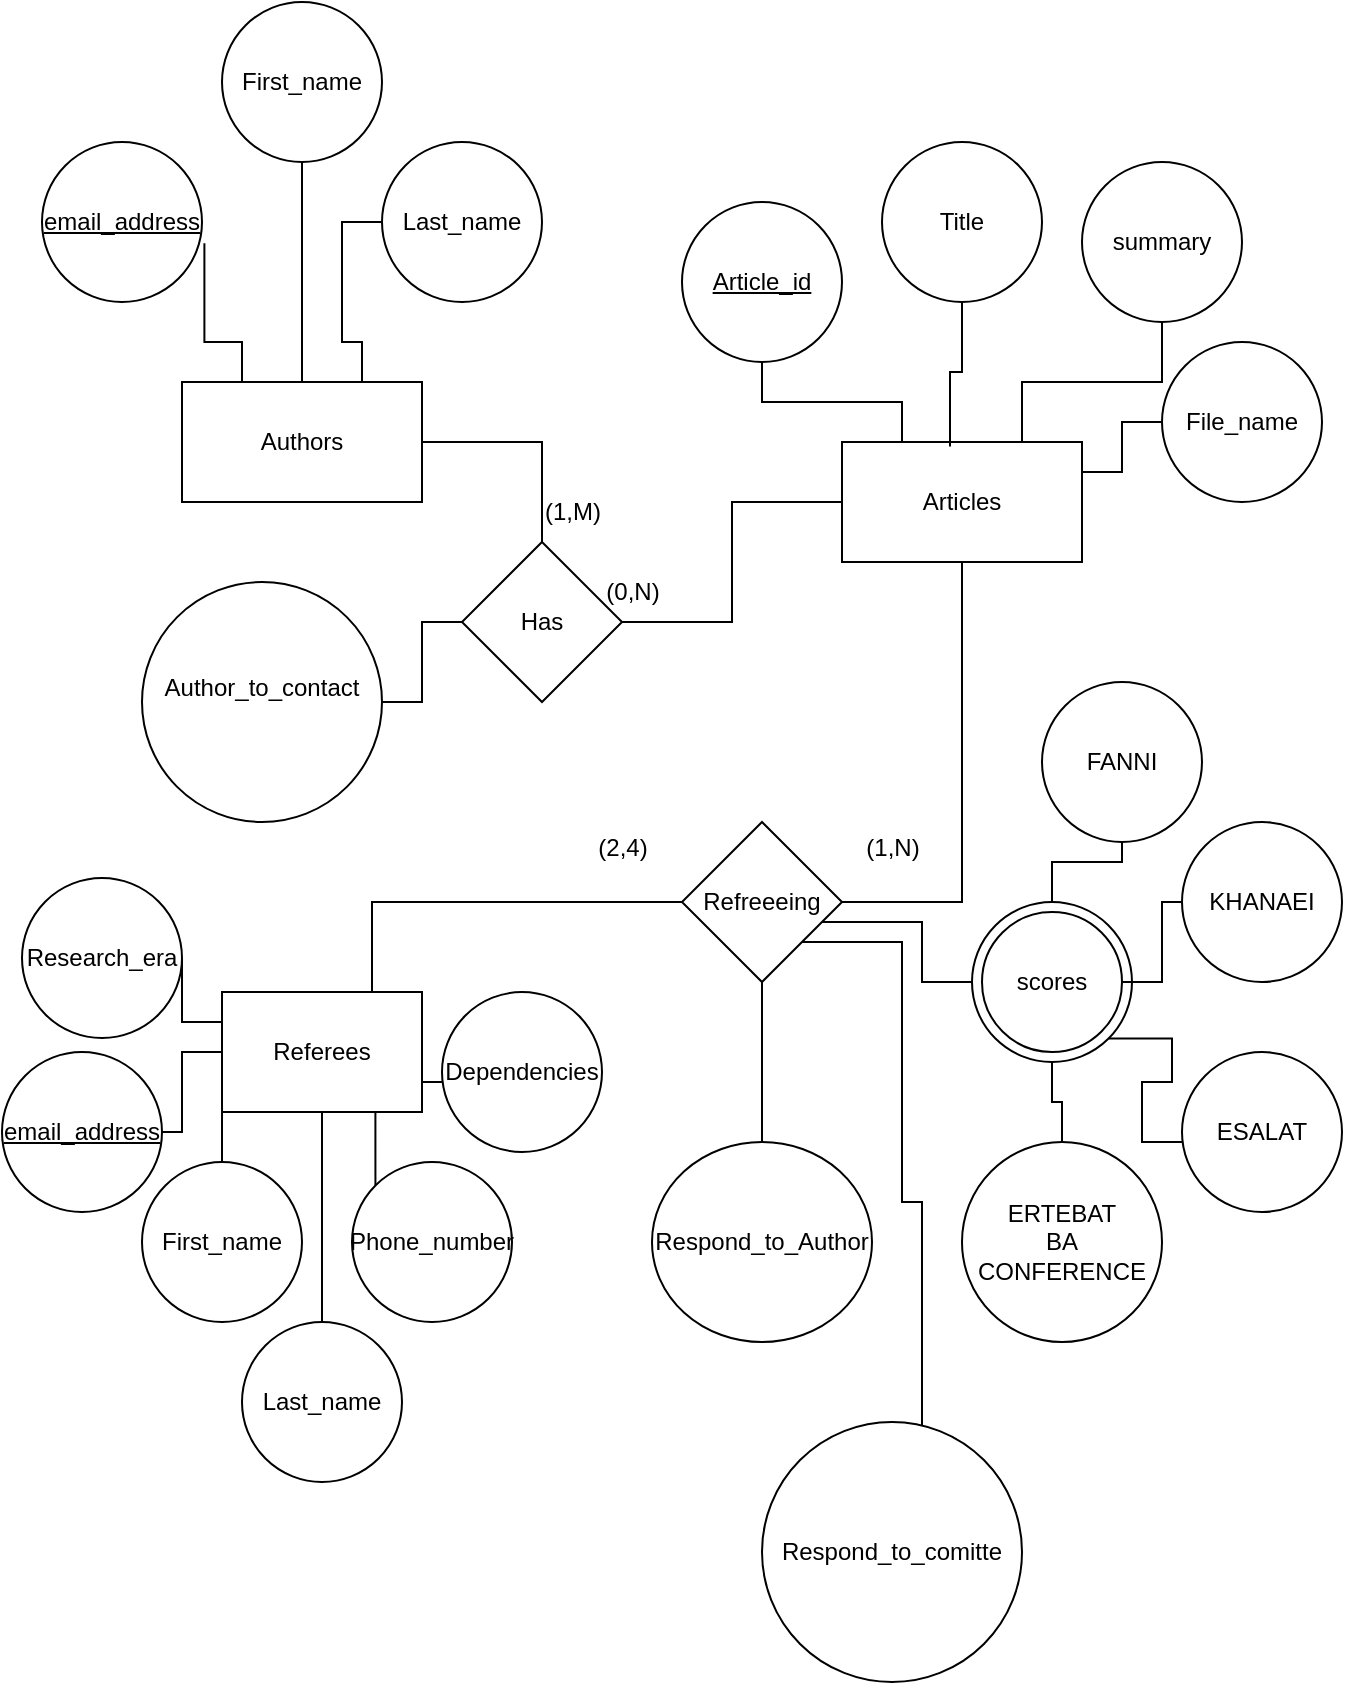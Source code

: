 <mxfile version="24.0.4" type="github">
  <diagram id="R2lEEEUBdFMjLlhIrx00" name="Page-1">
    <mxGraphModel dx="996" dy="1673" grid="1" gridSize="10" guides="1" tooltips="1" connect="1" arrows="1" fold="1" page="1" pageScale="1" pageWidth="850" pageHeight="1100" math="0" shadow="0" extFonts="Permanent Marker^https://fonts.googleapis.com/css?family=Permanent+Marker">
      <root>
        <mxCell id="0" />
        <mxCell id="1" parent="0" />
        <mxCell id="8dqYxIWpOryAG6sLCwDa-50" value="" style="edgeStyle=orthogonalEdgeStyle;rounded=0;orthogonalLoop=1;jettySize=auto;html=1;endArrow=none;endFill=0;" edge="1" parent="1" source="8dqYxIWpOryAG6sLCwDa-1" target="8dqYxIWpOryAG6sLCwDa-20">
          <mxGeometry relative="1" as="geometry" />
        </mxCell>
        <mxCell id="8dqYxIWpOryAG6sLCwDa-1" value="First_name" style="ellipse;whiteSpace=wrap;html=1;aspect=fixed;" vertex="1" parent="1">
          <mxGeometry x="280" y="-70" width="80" height="80" as="geometry" />
        </mxCell>
        <mxCell id="8dqYxIWpOryAG6sLCwDa-4" value="Last_name" style="ellipse;whiteSpace=wrap;html=1;aspect=fixed;" vertex="1" parent="1">
          <mxGeometry x="360" width="80" height="80" as="geometry" />
        </mxCell>
        <mxCell id="8dqYxIWpOryAG6sLCwDa-11" value="&lt;u&gt;email_address&lt;/u&gt;" style="ellipse;whiteSpace=wrap;html=1;aspect=fixed;" vertex="1" parent="1">
          <mxGeometry x="190" width="80" height="80" as="geometry" />
        </mxCell>
        <mxCell id="8dqYxIWpOryAG6sLCwDa-34" style="edgeStyle=orthogonalEdgeStyle;rounded=0;orthogonalLoop=1;jettySize=auto;html=1;entryX=0.5;entryY=0;entryDx=0;entryDy=0;endArrow=none;endFill=0;" edge="1" parent="1" source="8dqYxIWpOryAG6sLCwDa-20" target="8dqYxIWpOryAG6sLCwDa-33">
          <mxGeometry relative="1" as="geometry" />
        </mxCell>
        <mxCell id="8dqYxIWpOryAG6sLCwDa-46" style="edgeStyle=orthogonalEdgeStyle;rounded=0;orthogonalLoop=1;jettySize=auto;html=1;exitX=0.75;exitY=0;exitDx=0;exitDy=0;entryX=0;entryY=0.5;entryDx=0;entryDy=0;endArrow=none;endFill=0;" edge="1" parent="1" source="8dqYxIWpOryAG6sLCwDa-20" target="8dqYxIWpOryAG6sLCwDa-4">
          <mxGeometry relative="1" as="geometry" />
        </mxCell>
        <mxCell id="8dqYxIWpOryAG6sLCwDa-20" value="Authors" style="rounded=0;whiteSpace=wrap;html=1;" vertex="1" parent="1">
          <mxGeometry x="260" y="120" width="120" height="60" as="geometry" />
        </mxCell>
        <mxCell id="8dqYxIWpOryAG6sLCwDa-49" value="" style="edgeStyle=orthogonalEdgeStyle;rounded=0;orthogonalLoop=1;jettySize=auto;html=1;endArrow=none;endFill=0;" edge="1" parent="1" source="8dqYxIWpOryAG6sLCwDa-21" target="8dqYxIWpOryAG6sLCwDa-33">
          <mxGeometry relative="1" as="geometry" />
        </mxCell>
        <mxCell id="8dqYxIWpOryAG6sLCwDa-78" style="edgeStyle=orthogonalEdgeStyle;rounded=0;orthogonalLoop=1;jettySize=auto;html=1;entryX=1;entryY=0.5;entryDx=0;entryDy=0;endArrow=none;endFill=0;" edge="1" parent="1" source="8dqYxIWpOryAG6sLCwDa-21" target="8dqYxIWpOryAG6sLCwDa-74">
          <mxGeometry relative="1" as="geometry" />
        </mxCell>
        <mxCell id="8dqYxIWpOryAG6sLCwDa-21" value="Articles" style="rounded=0;whiteSpace=wrap;html=1;" vertex="1" parent="1">
          <mxGeometry x="590" y="150" width="120" height="60" as="geometry" />
        </mxCell>
        <mxCell id="8dqYxIWpOryAG6sLCwDa-23" style="edgeStyle=orthogonalEdgeStyle;rounded=0;orthogonalLoop=1;jettySize=auto;html=1;entryX=0.25;entryY=0;entryDx=0;entryDy=0;endArrow=none;endFill=0;" edge="1" parent="1" source="8dqYxIWpOryAG6sLCwDa-22" target="8dqYxIWpOryAG6sLCwDa-21">
          <mxGeometry relative="1" as="geometry" />
        </mxCell>
        <mxCell id="8dqYxIWpOryAG6sLCwDa-22" value="&lt;u&gt;Article_id&lt;/u&gt;" style="ellipse;whiteSpace=wrap;html=1;aspect=fixed;" vertex="1" parent="1">
          <mxGeometry x="510" y="30" width="80" height="80" as="geometry" />
        </mxCell>
        <mxCell id="8dqYxIWpOryAG6sLCwDa-27" value="Title" style="ellipse;whiteSpace=wrap;html=1;aspect=fixed;" vertex="1" parent="1">
          <mxGeometry x="610" width="80" height="80" as="geometry" />
        </mxCell>
        <mxCell id="8dqYxIWpOryAG6sLCwDa-28" style="edgeStyle=orthogonalEdgeStyle;rounded=0;orthogonalLoop=1;jettySize=auto;html=1;entryX=0.45;entryY=0.037;entryDx=0;entryDy=0;entryPerimeter=0;endArrow=none;endFill=0;" edge="1" parent="1" source="8dqYxIWpOryAG6sLCwDa-27" target="8dqYxIWpOryAG6sLCwDa-21">
          <mxGeometry relative="1" as="geometry" />
        </mxCell>
        <mxCell id="8dqYxIWpOryAG6sLCwDa-30" style="edgeStyle=orthogonalEdgeStyle;rounded=0;orthogonalLoop=1;jettySize=auto;html=1;entryX=0.75;entryY=0;entryDx=0;entryDy=0;endArrow=none;endFill=0;" edge="1" parent="1" source="8dqYxIWpOryAG6sLCwDa-29" target="8dqYxIWpOryAG6sLCwDa-21">
          <mxGeometry relative="1" as="geometry" />
        </mxCell>
        <mxCell id="8dqYxIWpOryAG6sLCwDa-29" value="summary" style="ellipse;whiteSpace=wrap;html=1;aspect=fixed;" vertex="1" parent="1">
          <mxGeometry x="710" y="10" width="80" height="80" as="geometry" />
        </mxCell>
        <mxCell id="8dqYxIWpOryAG6sLCwDa-32" style="edgeStyle=orthogonalEdgeStyle;rounded=0;orthogonalLoop=1;jettySize=auto;html=1;entryX=1;entryY=0.25;entryDx=0;entryDy=0;endArrow=none;endFill=0;" edge="1" parent="1" source="8dqYxIWpOryAG6sLCwDa-31" target="8dqYxIWpOryAG6sLCwDa-21">
          <mxGeometry relative="1" as="geometry" />
        </mxCell>
        <mxCell id="8dqYxIWpOryAG6sLCwDa-31" value="File_name" style="ellipse;whiteSpace=wrap;html=1;aspect=fixed;" vertex="1" parent="1">
          <mxGeometry x="750" y="100" width="80" height="80" as="geometry" />
        </mxCell>
        <mxCell id="8dqYxIWpOryAG6sLCwDa-41" value="" style="edgeStyle=orthogonalEdgeStyle;rounded=0;orthogonalLoop=1;jettySize=auto;html=1;endArrow=none;endFill=0;" edge="1" parent="1" source="8dqYxIWpOryAG6sLCwDa-33" target="8dqYxIWpOryAG6sLCwDa-39">
          <mxGeometry relative="1" as="geometry" />
        </mxCell>
        <mxCell id="8dqYxIWpOryAG6sLCwDa-33" value="Has" style="rhombus;whiteSpace=wrap;html=1;" vertex="1" parent="1">
          <mxGeometry x="400" y="200" width="80" height="80" as="geometry" />
        </mxCell>
        <mxCell id="8dqYxIWpOryAG6sLCwDa-39" value="Author_to_contact&lt;div&gt;&lt;br&gt;&lt;/div&gt;" style="ellipse;whiteSpace=wrap;html=1;aspect=fixed;" vertex="1" parent="1">
          <mxGeometry x="240" y="220" width="120" height="120" as="geometry" />
        </mxCell>
        <mxCell id="8dqYxIWpOryAG6sLCwDa-47" style="edgeStyle=orthogonalEdgeStyle;rounded=0;orthogonalLoop=1;jettySize=auto;html=1;exitX=0.25;exitY=0;exitDx=0;exitDy=0;entryX=1.015;entryY=0.633;entryDx=0;entryDy=0;entryPerimeter=0;endArrow=none;endFill=0;" edge="1" parent="1" source="8dqYxIWpOryAG6sLCwDa-20" target="8dqYxIWpOryAG6sLCwDa-11">
          <mxGeometry relative="1" as="geometry" />
        </mxCell>
        <mxCell id="8dqYxIWpOryAG6sLCwDa-51" value="(1,M)" style="text;html=1;align=center;verticalAlign=middle;resizable=0;points=[];autosize=1;strokeColor=none;fillColor=none;" vertex="1" parent="1">
          <mxGeometry x="430" y="170" width="50" height="30" as="geometry" />
        </mxCell>
        <mxCell id="8dqYxIWpOryAG6sLCwDa-52" value="(0,N)" style="text;html=1;align=center;verticalAlign=middle;resizable=0;points=[];autosize=1;strokeColor=none;fillColor=none;" vertex="1" parent="1">
          <mxGeometry x="460" y="210" width="50" height="30" as="geometry" />
        </mxCell>
        <mxCell id="8dqYxIWpOryAG6sLCwDa-58" value="" style="edgeStyle=orthogonalEdgeStyle;rounded=0;orthogonalLoop=1;jettySize=auto;html=1;endArrow=none;endFill=0;" edge="1" parent="1" source="8dqYxIWpOryAG6sLCwDa-53" target="8dqYxIWpOryAG6sLCwDa-57">
          <mxGeometry relative="1" as="geometry" />
        </mxCell>
        <mxCell id="8dqYxIWpOryAG6sLCwDa-62" style="edgeStyle=orthogonalEdgeStyle;rounded=0;orthogonalLoop=1;jettySize=auto;html=1;exitX=0.25;exitY=1;exitDx=0;exitDy=0;entryX=0.5;entryY=0;entryDx=0;entryDy=0;endArrow=none;endFill=0;" edge="1" parent="1" source="8dqYxIWpOryAG6sLCwDa-53" target="8dqYxIWpOryAG6sLCwDa-59">
          <mxGeometry relative="1" as="geometry" />
        </mxCell>
        <mxCell id="8dqYxIWpOryAG6sLCwDa-65" value="" style="edgeStyle=orthogonalEdgeStyle;rounded=0;orthogonalLoop=1;jettySize=auto;html=1;endArrow=none;endFill=0;" edge="1" parent="1" source="8dqYxIWpOryAG6sLCwDa-53" target="8dqYxIWpOryAG6sLCwDa-64">
          <mxGeometry relative="1" as="geometry" />
        </mxCell>
        <mxCell id="8dqYxIWpOryAG6sLCwDa-69" style="edgeStyle=orthogonalEdgeStyle;rounded=0;orthogonalLoop=1;jettySize=auto;html=1;exitX=0.75;exitY=1;exitDx=0;exitDy=0;entryX=0;entryY=0;entryDx=0;entryDy=0;endArrow=none;endFill=0;" edge="1" parent="1" source="8dqYxIWpOryAG6sLCwDa-53" target="8dqYxIWpOryAG6sLCwDa-66">
          <mxGeometry relative="1" as="geometry" />
        </mxCell>
        <mxCell id="8dqYxIWpOryAG6sLCwDa-70" style="edgeStyle=orthogonalEdgeStyle;rounded=0;orthogonalLoop=1;jettySize=auto;html=1;exitX=1;exitY=0.75;exitDx=0;exitDy=0;endArrow=none;endFill=0;" edge="1" parent="1" source="8dqYxIWpOryAG6sLCwDa-53" target="8dqYxIWpOryAG6sLCwDa-71">
          <mxGeometry relative="1" as="geometry">
            <mxPoint x="500" y="490" as="targetPoint" />
          </mxGeometry>
        </mxCell>
        <mxCell id="8dqYxIWpOryAG6sLCwDa-72" style="edgeStyle=orthogonalEdgeStyle;rounded=0;orthogonalLoop=1;jettySize=auto;html=1;exitX=0;exitY=0.25;exitDx=0;exitDy=0;endArrow=none;endFill=0;" edge="1" parent="1" source="8dqYxIWpOryAG6sLCwDa-53" target="8dqYxIWpOryAG6sLCwDa-73">
          <mxGeometry relative="1" as="geometry">
            <mxPoint x="210" y="445" as="targetPoint" />
          </mxGeometry>
        </mxCell>
        <mxCell id="8dqYxIWpOryAG6sLCwDa-75" style="edgeStyle=orthogonalEdgeStyle;rounded=0;orthogonalLoop=1;jettySize=auto;html=1;exitX=0.75;exitY=0;exitDx=0;exitDy=0;entryX=0;entryY=0.5;entryDx=0;entryDy=0;endArrow=none;endFill=0;" edge="1" parent="1" source="8dqYxIWpOryAG6sLCwDa-53" target="8dqYxIWpOryAG6sLCwDa-74">
          <mxGeometry relative="1" as="geometry" />
        </mxCell>
        <mxCell id="8dqYxIWpOryAG6sLCwDa-53" value="Referees" style="rounded=0;whiteSpace=wrap;html=1;" vertex="1" parent="1">
          <mxGeometry x="280" y="425" width="100" height="60" as="geometry" />
        </mxCell>
        <mxCell id="8dqYxIWpOryAG6sLCwDa-57" value="&lt;u&gt;email_address&lt;/u&gt;" style="ellipse;whiteSpace=wrap;html=1;rounded=0;" vertex="1" parent="1">
          <mxGeometry x="170" y="455" width="80" height="80" as="geometry" />
        </mxCell>
        <mxCell id="8dqYxIWpOryAG6sLCwDa-59" value="First_name" style="ellipse;whiteSpace=wrap;html=1;rounded=0;" vertex="1" parent="1">
          <mxGeometry x="240" y="510" width="80" height="80" as="geometry" />
        </mxCell>
        <mxCell id="8dqYxIWpOryAG6sLCwDa-64" value="Last_name" style="ellipse;whiteSpace=wrap;html=1;aspect=fixed;" vertex="1" parent="1">
          <mxGeometry x="290" y="590" width="80" height="80" as="geometry" />
        </mxCell>
        <mxCell id="8dqYxIWpOryAG6sLCwDa-66" value="Phone_number" style="ellipse;whiteSpace=wrap;html=1;aspect=fixed;" vertex="1" parent="1">
          <mxGeometry x="345" y="510" width="80" height="80" as="geometry" />
        </mxCell>
        <mxCell id="8dqYxIWpOryAG6sLCwDa-71" value="Dependencies" style="ellipse;whiteSpace=wrap;html=1;aspect=fixed;" vertex="1" parent="1">
          <mxGeometry x="390" y="425" width="80" height="80" as="geometry" />
        </mxCell>
        <mxCell id="8dqYxIWpOryAG6sLCwDa-73" value="Research_era" style="ellipse;whiteSpace=wrap;html=1;aspect=fixed;" vertex="1" parent="1">
          <mxGeometry x="180" y="368" width="80" height="80" as="geometry" />
        </mxCell>
        <mxCell id="8dqYxIWpOryAG6sLCwDa-93" style="edgeStyle=orthogonalEdgeStyle;rounded=0;orthogonalLoop=1;jettySize=auto;html=1;exitX=1;exitY=1;exitDx=0;exitDy=0;endArrow=none;endFill=0;" edge="1" parent="1" source="8dqYxIWpOryAG6sLCwDa-74" target="8dqYxIWpOryAG6sLCwDa-94">
          <mxGeometry relative="1" as="geometry">
            <mxPoint x="610" y="630" as="targetPoint" />
            <Array as="points">
              <mxPoint x="620" y="400" />
              <mxPoint x="620" y="530" />
              <mxPoint x="630" y="530" />
            </Array>
          </mxGeometry>
        </mxCell>
        <mxCell id="8dqYxIWpOryAG6sLCwDa-96" value="" style="edgeStyle=orthogonalEdgeStyle;rounded=0;orthogonalLoop=1;jettySize=auto;html=1;endArrow=none;endFill=0;" edge="1" parent="1" source="8dqYxIWpOryAG6sLCwDa-74" target="8dqYxIWpOryAG6sLCwDa-95">
          <mxGeometry relative="1" as="geometry" />
        </mxCell>
        <mxCell id="8dqYxIWpOryAG6sLCwDa-74" value="Refreeeing" style="rhombus;whiteSpace=wrap;html=1;" vertex="1" parent="1">
          <mxGeometry x="510" y="340" width="80" height="80" as="geometry" />
        </mxCell>
        <mxCell id="8dqYxIWpOryAG6sLCwDa-79" value="(2,4)" style="text;html=1;align=center;verticalAlign=middle;resizable=0;points=[];autosize=1;strokeColor=none;fillColor=none;" vertex="1" parent="1">
          <mxGeometry x="455" y="338" width="50" height="30" as="geometry" />
        </mxCell>
        <mxCell id="8dqYxIWpOryAG6sLCwDa-81" value="(1,N)" style="text;html=1;align=center;verticalAlign=middle;resizable=0;points=[];autosize=1;strokeColor=none;fillColor=none;" vertex="1" parent="1">
          <mxGeometry x="590" y="338" width="50" height="30" as="geometry" />
        </mxCell>
        <mxCell id="8dqYxIWpOryAG6sLCwDa-83" value="" style="edgeStyle=orthogonalEdgeStyle;rounded=0;orthogonalLoop=1;jettySize=auto;html=1;endArrow=none;endFill=0;" edge="1" parent="1" source="8dqYxIWpOryAG6sLCwDa-82" target="8dqYxIWpOryAG6sLCwDa-74">
          <mxGeometry relative="1" as="geometry">
            <Array as="points">
              <mxPoint x="630" y="420" />
              <mxPoint x="630" y="390" />
            </Array>
          </mxGeometry>
        </mxCell>
        <mxCell id="8dqYxIWpOryAG6sLCwDa-88" value="" style="edgeStyle=orthogonalEdgeStyle;rounded=0;orthogonalLoop=1;jettySize=auto;html=1;endArrow=none;endFill=0;" edge="1" parent="1" source="8dqYxIWpOryAG6sLCwDa-82" target="8dqYxIWpOryAG6sLCwDa-87">
          <mxGeometry relative="1" as="geometry" />
        </mxCell>
        <mxCell id="8dqYxIWpOryAG6sLCwDa-90" value="" style="edgeStyle=orthogonalEdgeStyle;rounded=0;orthogonalLoop=1;jettySize=auto;html=1;endArrow=none;endFill=0;" edge="1" parent="1" source="8dqYxIWpOryAG6sLCwDa-82" target="8dqYxIWpOryAG6sLCwDa-89">
          <mxGeometry relative="1" as="geometry" />
        </mxCell>
        <mxCell id="8dqYxIWpOryAG6sLCwDa-91" style="edgeStyle=orthogonalEdgeStyle;rounded=0;orthogonalLoop=1;jettySize=auto;html=1;exitX=1;exitY=1;exitDx=0;exitDy=0;endArrow=none;endFill=0;" edge="1" parent="1" source="8dqYxIWpOryAG6sLCwDa-82" target="8dqYxIWpOryAG6sLCwDa-92">
          <mxGeometry relative="1" as="geometry">
            <mxPoint x="800" y="490" as="targetPoint" />
            <Array as="points">
              <mxPoint x="755" y="448" />
              <mxPoint x="755" y="470" />
              <mxPoint x="740" y="470" />
              <mxPoint x="740" y="500" />
            </Array>
          </mxGeometry>
        </mxCell>
        <mxCell id="8dqYxIWpOryAG6sLCwDa-82" value="" style="ellipse;whiteSpace=wrap;html=1;aspect=fixed;strokeColor=default;perimeterSpacing=0;gradientColor=none;" vertex="1" parent="1">
          <mxGeometry x="655" y="380" width="80" height="80" as="geometry" />
        </mxCell>
        <mxCell id="8dqYxIWpOryAG6sLCwDa-86" value="" style="edgeStyle=orthogonalEdgeStyle;rounded=0;orthogonalLoop=1;jettySize=auto;html=1;endArrow=none;endFill=0;" edge="1" parent="1" source="8dqYxIWpOryAG6sLCwDa-84" target="8dqYxIWpOryAG6sLCwDa-85">
          <mxGeometry relative="1" as="geometry" />
        </mxCell>
        <mxCell id="8dqYxIWpOryAG6sLCwDa-84" value="scores" style="ellipse;whiteSpace=wrap;html=1;aspect=fixed;" vertex="1" parent="1">
          <mxGeometry x="660" y="385" width="70" height="70" as="geometry" />
        </mxCell>
        <mxCell id="8dqYxIWpOryAG6sLCwDa-85" value="KHANAEI" style="ellipse;whiteSpace=wrap;html=1;" vertex="1" parent="1">
          <mxGeometry x="760" y="340" width="80" height="80" as="geometry" />
        </mxCell>
        <mxCell id="8dqYxIWpOryAG6sLCwDa-87" value="ERTEBAT&lt;div&gt;BA&lt;/div&gt;&lt;div&gt;CONFERENCE&lt;/div&gt;" style="ellipse;whiteSpace=wrap;html=1;aspect=fixed;strokeColor=default;perimeterSpacing=0;gradientColor=none;" vertex="1" parent="1">
          <mxGeometry x="650" y="500" width="100" height="100" as="geometry" />
        </mxCell>
        <mxCell id="8dqYxIWpOryAG6sLCwDa-89" value="FANNI" style="ellipse;whiteSpace=wrap;html=1;aspect=fixed;strokeColor=default;perimeterSpacing=0;gradientColor=none;" vertex="1" parent="1">
          <mxGeometry x="690" y="270" width="80" height="80" as="geometry" />
        </mxCell>
        <mxCell id="8dqYxIWpOryAG6sLCwDa-92" value="ESALAT" style="ellipse;whiteSpace=wrap;html=1;aspect=fixed;" vertex="1" parent="1">
          <mxGeometry x="760" y="455" width="80" height="80" as="geometry" />
        </mxCell>
        <mxCell id="8dqYxIWpOryAG6sLCwDa-94" value="Respond_to_comitte" style="ellipse;whiteSpace=wrap;html=1;aspect=fixed;" vertex="1" parent="1">
          <mxGeometry x="550" y="640" width="130" height="130" as="geometry" />
        </mxCell>
        <mxCell id="8dqYxIWpOryAG6sLCwDa-95" value="Respond_to_Author" style="ellipse;whiteSpace=wrap;html=1;" vertex="1" parent="1">
          <mxGeometry x="495" y="500" width="110" height="100" as="geometry" />
        </mxCell>
      </root>
    </mxGraphModel>
  </diagram>
</mxfile>
